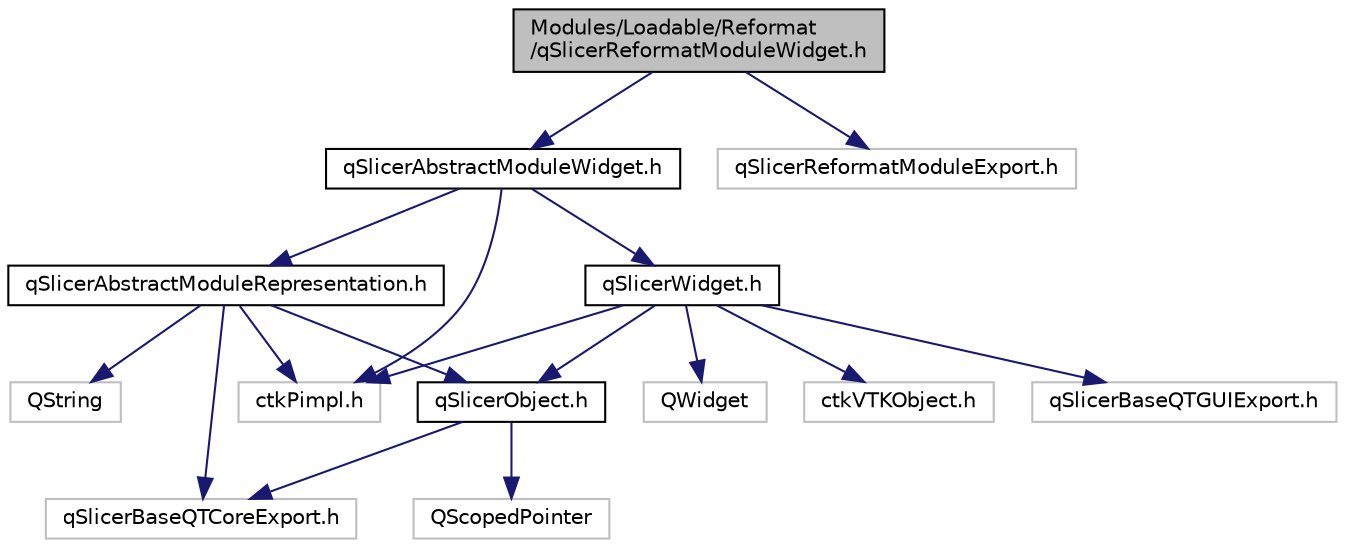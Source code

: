 digraph "Modules/Loadable/Reformat/qSlicerReformatModuleWidget.h"
{
  bgcolor="transparent";
  edge [fontname="Helvetica",fontsize="10",labelfontname="Helvetica",labelfontsize="10"];
  node [fontname="Helvetica",fontsize="10",shape=record];
  Node0 [label="Modules/Loadable/Reformat\l/qSlicerReformatModuleWidget.h",height=0.2,width=0.4,color="black", fillcolor="grey75", style="filled", fontcolor="black"];
  Node0 -> Node1 [color="midnightblue",fontsize="10",style="solid",fontname="Helvetica"];
  Node1 [label="qSlicerAbstractModuleWidget.h",height=0.2,width=0.4,color="black",URL="$qSlicerAbstractModuleWidget_8h.html"];
  Node1 -> Node2 [color="midnightblue",fontsize="10",style="solid",fontname="Helvetica"];
  Node2 [label="ctkPimpl.h",height=0.2,width=0.4,color="grey75"];
  Node1 -> Node3 [color="midnightblue",fontsize="10",style="solid",fontname="Helvetica"];
  Node3 [label="qSlicerAbstractModuleRepresentation.h",height=0.2,width=0.4,color="black",URL="$qSlicerAbstractModuleRepresentation_8h.html"];
  Node3 -> Node4 [color="midnightblue",fontsize="10",style="solid",fontname="Helvetica"];
  Node4 [label="QString",height=0.2,width=0.4,color="grey75"];
  Node3 -> Node2 [color="midnightblue",fontsize="10",style="solid",fontname="Helvetica"];
  Node3 -> Node5 [color="midnightblue",fontsize="10",style="solid",fontname="Helvetica"];
  Node5 [label="qSlicerObject.h",height=0.2,width=0.4,color="black",URL="$qSlicerObject_8h.html"];
  Node5 -> Node6 [color="midnightblue",fontsize="10",style="solid",fontname="Helvetica"];
  Node6 [label="QScopedPointer",height=0.2,width=0.4,color="grey75"];
  Node5 -> Node7 [color="midnightblue",fontsize="10",style="solid",fontname="Helvetica"];
  Node7 [label="qSlicerBaseQTCoreExport.h",height=0.2,width=0.4,color="grey75"];
  Node3 -> Node7 [color="midnightblue",fontsize="10",style="solid",fontname="Helvetica"];
  Node1 -> Node8 [color="midnightblue",fontsize="10",style="solid",fontname="Helvetica"];
  Node8 [label="qSlicerWidget.h",height=0.2,width=0.4,color="black",URL="$qSlicerWidget_8h.html"];
  Node8 -> Node9 [color="midnightblue",fontsize="10",style="solid",fontname="Helvetica"];
  Node9 [label="QWidget",height=0.2,width=0.4,color="grey75"];
  Node8 -> Node2 [color="midnightblue",fontsize="10",style="solid",fontname="Helvetica"];
  Node8 -> Node10 [color="midnightblue",fontsize="10",style="solid",fontname="Helvetica"];
  Node10 [label="ctkVTKObject.h",height=0.2,width=0.4,color="grey75"];
  Node8 -> Node5 [color="midnightblue",fontsize="10",style="solid",fontname="Helvetica"];
  Node8 -> Node11 [color="midnightblue",fontsize="10",style="solid",fontname="Helvetica"];
  Node11 [label="qSlicerBaseQTGUIExport.h",height=0.2,width=0.4,color="grey75"];
  Node0 -> Node12 [color="midnightblue",fontsize="10",style="solid",fontname="Helvetica"];
  Node12 [label="qSlicerReformatModuleExport.h",height=0.2,width=0.4,color="grey75"];
}
